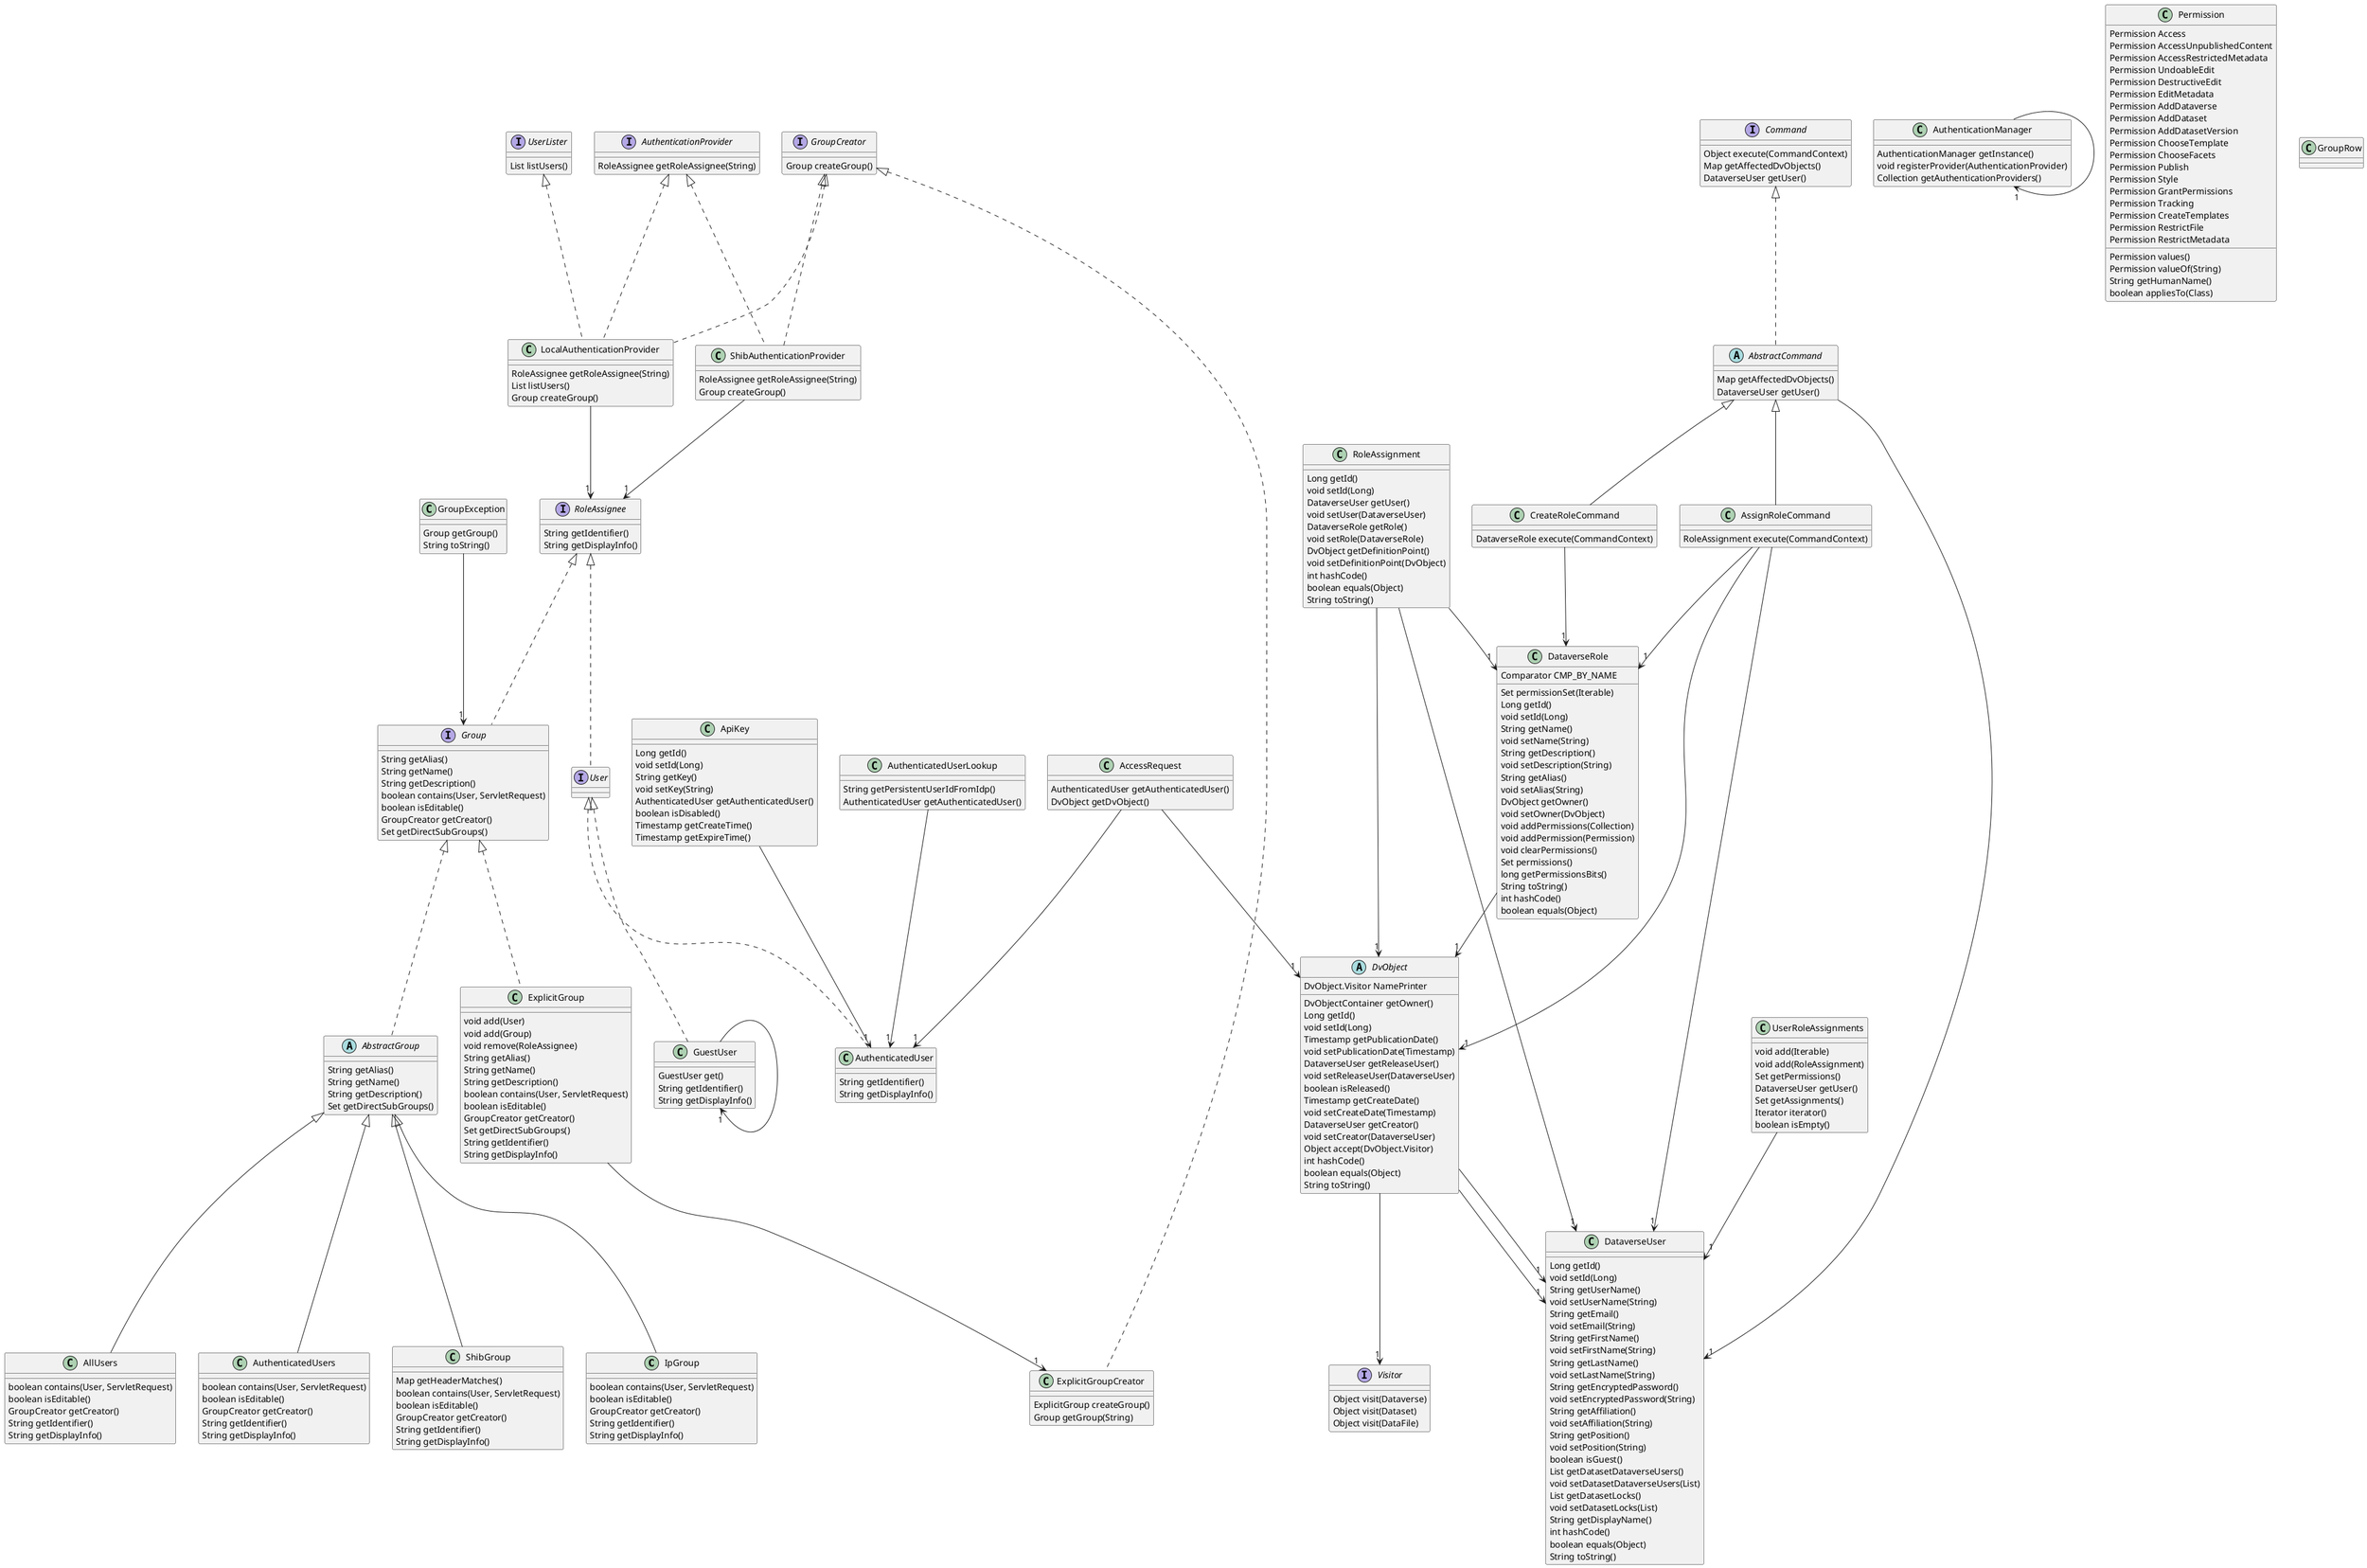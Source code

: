 @startuml

' definitions
' -----------

' package "edu.harvard.iq.dataverse.authorization.providers.ipaddress"
class IpGroup
' end package

' package "edu.harvard.iq.dataverse.authorization"
class AccessRequest
class ApiKey
class AuthenticatedUser
class AuthenticatedUserLookup
class AuthenticationManager
interface AuthenticationProvider
class DataverseRole
class GuestUser
class LocalAuthenticationProvider
enum Permission
interface RoleAssignee
class ShibAuthenticationProvider
interface User
interface UserLister
class UserRoleAssignments
class Permission
' end package

' package "edu.harvard.iq.dataverse.authorization.groups.impl"
abstract AbstractGroup
class AllUsers
class AuthenticatedUsers
class ExplicitGroup
class ExplicitGroupCreator
' end package

' package "edu.harvard.iq.dataverse.engine.command.impl"
class AssignRoleCommand
class CreateRoleCommand
' end package

' package "edu.harvard.iq.dataverse.engine.command"
interface Command
abstract AbstractCommand
' end package

' package "edu.harvard.iq.dataverse.authorization.providers.shib"
class ShibGroup
' end package

' package "edu.harvard.iq.dataverse"
class DataverseUser
abstract DvObject
interface Visitor
class RoleAssignment
' end package

' package "edu.harvard.iq.dataverse.authorization.groups"
interface Group
interface GroupCreator
class GroupException
class GroupRow
' end package

' content
' -------

' AuthenticationProvider:
AuthenticationProvider : RoleAssignee getRoleAssignee(String)

' ExplicitGroup:
Group <|.. ExplicitGroup
ExplicitGroup --> "1" ExplicitGroupCreator
ExplicitGroup : void add(User)
ExplicitGroup : void add(Group)
ExplicitGroup : void remove(RoleAssignee)
ExplicitGroup : String getAlias()
ExplicitGroup : String getName()
ExplicitGroup : String getDescription()
ExplicitGroup : boolean contains(User, ServletRequest)
ExplicitGroup : boolean isEditable()
ExplicitGroup : GroupCreator getCreator()
ExplicitGroup : Set getDirectSubGroups()
ExplicitGroup : String getIdentifier()
ExplicitGroup : String getDisplayInfo()

' User:
RoleAssignee <|.. User

' UserLister:
UserLister : List listUsers()

' ExplicitGroupCreator:
GroupCreator <|.. ExplicitGroupCreator
ExplicitGroupCreator : ExplicitGroup createGroup()
ExplicitGroupCreator : Group getGroup(String)

' LocalAuthenticationProvider:
AuthenticationProvider <|.. LocalAuthenticationProvider
UserLister <|.. LocalAuthenticationProvider
GroupCreator <|.. LocalAuthenticationProvider
LocalAuthenticationProvider --> "1" RoleAssignee
LocalAuthenticationProvider : RoleAssignee getRoleAssignee(String)
LocalAuthenticationProvider : List listUsers()
LocalAuthenticationProvider : Group createGroup()

' AllUsers:
AbstractGroup <|-- AllUsers
AllUsers : boolean contains(User, ServletRequest)
AllUsers : boolean isEditable()
AllUsers : GroupCreator getCreator()
AllUsers : String getIdentifier()
AllUsers : String getDisplayInfo()

' AuthenticationManager:
AuthenticationManager --> "1" AuthenticationManager
AuthenticationManager : AuthenticationManager getInstance()
AuthenticationManager : void registerProvider(AuthenticationProvider)
AuthenticationManager : Collection getAuthenticationProviders()

' Permission:

' AbstractCommand:
Command <|.. AbstractCommand
AbstractCommand --> "1" DataverseUser
AbstractCommand : Map getAffectedDvObjects()
AbstractCommand : DataverseUser getUser()

' AuthenticatedUsers:
AbstractGroup <|-- AuthenticatedUsers
AuthenticatedUsers : boolean contains(User, ServletRequest)
AuthenticatedUsers : boolean isEditable()
AuthenticatedUsers : GroupCreator getCreator()
AuthenticatedUsers : String getIdentifier()
AuthenticatedUsers : String getDisplayInfo()

' ShibAuthenticationProvider:
AuthenticationProvider <|.. ShibAuthenticationProvider
GroupCreator <|.. ShibAuthenticationProvider
ShibAuthenticationProvider --> "1" RoleAssignee
ShibAuthenticationProvider : RoleAssignee getRoleAssignee(String)
ShibAuthenticationProvider : Group createGroup()

' CreateRoleCommand:
AbstractCommand <|-- CreateRoleCommand
CreateRoleCommand --> "1" DataverseRole
CreateRoleCommand : DataverseRole execute(CommandContext)

' AuthenticatedUserLookup:
AuthenticatedUserLookup --> "1" AuthenticatedUser
AuthenticatedUserLookup : String getPersistentUserIdFromIdp()
AuthenticatedUserLookup : AuthenticatedUser getAuthenticatedUser()

' DataverseRole:
DataverseRole : Comparator CMP_BY_NAME
DataverseRole --> "1" DvObject
DataverseRole : Set permissionSet(Iterable)
DataverseRole : Long getId()
DataverseRole : void setId(Long)
DataverseRole : String getName()
DataverseRole : void setName(String)
DataverseRole : String getDescription()
DataverseRole : void setDescription(String)
DataverseRole : String getAlias()
DataverseRole : void setAlias(String)
DataverseRole : DvObject getOwner()
DataverseRole : void setOwner(DvObject)
DataverseRole : void addPermissions(Collection)
DataverseRole : void addPermission(Permission)
DataverseRole : void clearPermissions()
DataverseRole : Set permissions()
DataverseRole : long getPermissionsBits()
DataverseRole : String toString()
DataverseRole : int hashCode()
DataverseRole : boolean equals(Object)

' GroupRow:

' RoleAssignment:
RoleAssignment --> "1" DataverseUser
RoleAssignment --> "1" DataverseRole
RoleAssignment --> "1" DvObject
RoleAssignment : Long getId()
RoleAssignment : void setId(Long)
RoleAssignment : DataverseUser getUser()
RoleAssignment : void setUser(DataverseUser)
RoleAssignment : DataverseRole getRole()
RoleAssignment : void setRole(DataverseRole)
RoleAssignment : DvObject getDefinitionPoint()
RoleAssignment : void setDefinitionPoint(DvObject)
RoleAssignment : int hashCode()
RoleAssignment : boolean equals(Object)
RoleAssignment : String toString()

' ApiKey:
ApiKey --> "1" AuthenticatedUser
ApiKey : Long getId()
ApiKey : void setId(Long)
ApiKey : String getKey()
ApiKey : void setKey(String)
ApiKey : AuthenticatedUser getAuthenticatedUser()
ApiKey : boolean isDisabled()
ApiKey : Timestamp getCreateTime()
ApiKey : Timestamp getExpireTime()

' GroupCreator:
GroupCreator : Group createGroup()

' GroupException:
GroupException --> "1" Group
GroupException : Group getGroup()
GroupException : String toString()

' DataverseUser:
DataverseUser : Long getId()
DataverseUser : void setId(Long)
DataverseUser : String getUserName()
DataverseUser : void setUserName(String)
DataverseUser : String getEmail()
DataverseUser : void setEmail(String)
DataverseUser : String getFirstName()
DataverseUser : void setFirstName(String)
DataverseUser : String getLastName()
DataverseUser : void setLastName(String)
DataverseUser : String getEncryptedPassword()
DataverseUser : void setEncryptedPassword(String)
DataverseUser : String getAffiliation()
DataverseUser : void setAffiliation(String)
DataverseUser : String getPosition()
DataverseUser : void setPosition(String)
DataverseUser : boolean isGuest()
DataverseUser : List getDatasetDataverseUsers()
DataverseUser : void setDatasetDataverseUsers(List)
DataverseUser : List getDatasetLocks()
DataverseUser : void setDatasetLocks(List)
DataverseUser : String getDisplayName()
DataverseUser : int hashCode()
DataverseUser : boolean equals(Object)
DataverseUser : String toString()

' Permission:
Permission : Permission Access
Permission : Permission AccessUnpublishedContent
Permission : Permission AccessRestrictedMetadata
Permission : Permission UndoableEdit
Permission : Permission DestructiveEdit
Permission : Permission EditMetadata
Permission : Permission AddDataverse
Permission : Permission AddDataset
Permission : Permission AddDatasetVersion
Permission : Permission ChooseTemplate
Permission : Permission ChooseFacets
Permission : Permission Publish
Permission : Permission Style
Permission : Permission GrantPermissions
Permission : Permission Tracking
Permission : Permission CreateTemplates
Permission : Permission RestrictFile
Permission : Permission RestrictMetadata
Permission : Permission values()
Permission : Permission valueOf(String)
Permission : String getHumanName()
Permission : boolean appliesTo(Class)

' GuestUser:
User <|.. GuestUser
GuestUser --> "1" GuestUser
GuestUser : GuestUser get()
GuestUser : String getIdentifier()
GuestUser : String getDisplayInfo()

' ShibGroup:
AbstractGroup <|-- ShibGroup
ShibGroup : Map getHeaderMatches()
ShibGroup : boolean contains(User, ServletRequest)
ShibGroup : boolean isEditable()
ShibGroup : GroupCreator getCreator()
ShibGroup : String getIdentifier()
ShibGroup : String getDisplayInfo()

' IpGroup:
AbstractGroup <|-- IpGroup
IpGroup : boolean contains(User, ServletRequest)
IpGroup : boolean isEditable()
IpGroup : GroupCreator getCreator()
IpGroup : String getIdentifier()
IpGroup : String getDisplayInfo()

' DvObject:
DvObject : DvObject.Visitor NamePrinter
DvObject --> "1" Visitor
DvObject --> "1" DataverseUser
DvObject --> "1" DataverseUser
DvObject : DvObjectContainer getOwner()
DvObject : Long getId()
DvObject : void setId(Long)
DvObject : Timestamp getPublicationDate()
DvObject : void setPublicationDate(Timestamp)
DvObject : DataverseUser getReleaseUser()
DvObject : void setReleaseUser(DataverseUser)
DvObject : boolean isReleased()
DvObject : Timestamp getCreateDate()
DvObject : void setCreateDate(Timestamp)
DvObject : DataverseUser getCreator()
DvObject : void setCreator(DataverseUser)
DvObject : Object accept(DvObject.Visitor)
DvObject : int hashCode()
DvObject : boolean equals(Object)
DvObject : String toString()

' Command:
Command : Object execute(CommandContext)
Command : Map getAffectedDvObjects()
Command : DataverseUser getUser()

' AbstractGroup:
Group <|.. AbstractGroup
AbstractGroup : String getAlias()
AbstractGroup : String getName()
AbstractGroup : String getDescription()
AbstractGroup : Set getDirectSubGroups()

' Visitor:
Visitor : Object visit(Dataverse)
Visitor : Object visit(Dataset)
Visitor : Object visit(DataFile)

' UserRoleAssignments:
UserRoleAssignments --> "1" DataverseUser
UserRoleAssignments : void add(Iterable)
UserRoleAssignments : void add(RoleAssignment)
UserRoleAssignments : Set getPermissions()
UserRoleAssignments : DataverseUser getUser()
UserRoleAssignments : Set getAssignments()
UserRoleAssignments : Iterator iterator()
UserRoleAssignments : boolean isEmpty()

' Group:
RoleAssignee <|.. Group
Group : String getAlias()
Group : String getName()
Group : String getDescription()
Group : boolean contains(User, ServletRequest)
Group : boolean isEditable()
Group : GroupCreator getCreator()
Group : Set getDirectSubGroups()

' AuthenticatedUser:
User <|.. AuthenticatedUser
AuthenticatedUser : String getIdentifier()
AuthenticatedUser : String getDisplayInfo()

' AssignRoleCommand:
AbstractCommand <|-- AssignRoleCommand
AssignRoleCommand --> "1" DataverseRole
AssignRoleCommand --> "1" DataverseUser
AssignRoleCommand --> "1" DvObject
AssignRoleCommand : RoleAssignment execute(CommandContext)

' AccessRequest:
AccessRequest --> "1" AuthenticatedUser
AccessRequest --> "1" DvObject
AccessRequest : AuthenticatedUser getAuthenticatedUser()
AccessRequest : DvObject getDvObject()

' RoleAssignee:
RoleAssignee : String getIdentifier()
RoleAssignee : String getDisplayInfo()

@enduml
